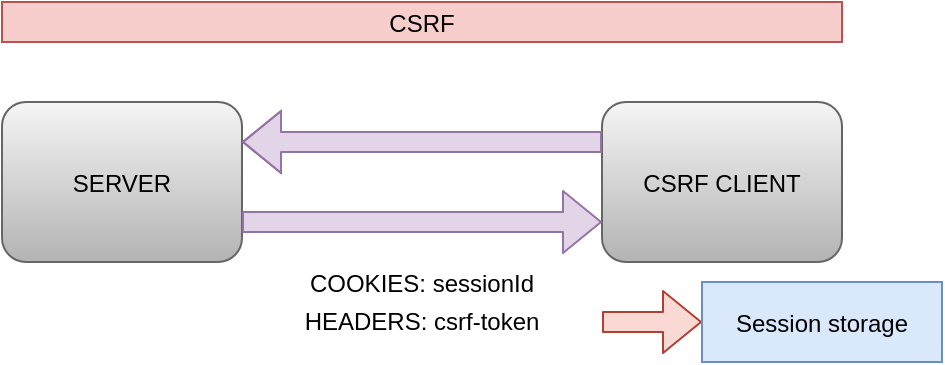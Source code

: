 <mxfile version="14.9.2" type="device"><diagram id="OsuokXlZBaUwDmeHYHiT" name="Page-1"><mxGraphModel dx="862" dy="482" grid="1" gridSize="10" guides="1" tooltips="1" connect="1" arrows="1" fold="1" page="1" pageScale="1" pageWidth="850" pageHeight="1100" math="0" shadow="0"><root><mxCell id="0"/><mxCell id="1" parent="0"/><mxCell id="VSf3pzt7wwxPSkzQgg8W-4" value="CSRF CLIENT" style="rounded=1;fillColor=#f5f5f5;strokeColor=#666666;gradientColor=#b3b3b3;fontColor=#000000;" parent="1" vertex="1"><mxGeometry x="580" y="440" width="120" height="80" as="geometry"/></mxCell><mxCell id="VSf3pzt7wwxPSkzQgg8W-5" value="SERVER" style="rounded=1;fillColor=#f5f5f5;strokeColor=#666666;gradientColor=#b3b3b3;fontColor=#000000;" parent="1" vertex="1"><mxGeometry x="280" y="440" width="120" height="80" as="geometry"/></mxCell><mxCell id="IAWqvyA0Hrl6rd0bh_4c-7" value="" style="shape=flexArrow;endArrow=classic;shadow=0;fontFamily=Helvetica;entryX=0;entryY=0.75;entryDx=0;entryDy=0;exitX=1;exitY=0.75;exitDx=0;exitDy=0;deletable=1;comic=0;orthogonalLoop=0;ignoreEdge=0;flowAnimation=0;noJump=0;cloneable=1;movable=1;bendable=1;backgroundOutline=0;metaEdit=0;fillColor=#e1d5e7;strokeColor=#9673a6;fontColor=#000000;" parent="1" source="VSf3pzt7wwxPSkzQgg8W-5" target="VSf3pzt7wwxPSkzQgg8W-4" edge="1"><mxGeometry width="50" height="50" relative="1" as="geometry"><mxPoint x="400" y="505" as="sourcePoint"/><mxPoint x="450" y="455" as="targetPoint"/></mxGeometry></mxCell><mxCell id="IAWqvyA0Hrl6rd0bh_4c-8" value="" style="shape=flexArrow;endArrow=classic;shadow=0;fontFamily=Helvetica;entryX=1;entryY=0.25;entryDx=0;entryDy=0;exitX=0;exitY=0.25;exitDx=0;exitDy=0;fillColor=#e1d5e7;strokeColor=#9673a6;fontColor=#000000;" parent="1" source="VSf3pzt7wwxPSkzQgg8W-4" target="VSf3pzt7wwxPSkzQgg8W-5" edge="1"><mxGeometry width="50" height="50" relative="1" as="geometry"><mxPoint x="560" y="460" as="sourcePoint"/><mxPoint x="410" y="460" as="targetPoint"/><Array as="points"><mxPoint x="520" y="460"/><mxPoint x="480" y="460"/></Array></mxGeometry></mxCell><mxCell id="IAWqvyA0Hrl6rd0bh_4c-15" value="COOKIES: sessionId" style="text;strokeColor=none;fillColor=none;align=center;verticalAlign=middle;rounded=0;fontFamily=Helvetica;fontColor=#000000;" parent="1" vertex="1"><mxGeometry x="360" y="520" width="260" height="20" as="geometry"/></mxCell><mxCell id="IAWqvyA0Hrl6rd0bh_4c-17" value="" style="edgeStyle=none;shape=flexArrow;comic=0;orthogonalLoop=1;jettySize=auto;shadow=0;fillColor=#fad9d5;strokeColor=#ae4132;fontColor=#000000;" parent="1" edge="1"><mxGeometry relative="1" as="geometry"><mxPoint x="630" y="550" as="targetPoint"/><mxPoint x="580" y="550" as="sourcePoint"/></mxGeometry></mxCell><mxCell id="IAWqvyA0Hrl6rd0bh_4c-18" value="Session storage" style="rounded=0;fontFamily=Helvetica;strokeColor=#6c8ebf;fillColor=#dae8fc;fontColor=#000000;" parent="1" vertex="1"><mxGeometry x="630" y="530" width="120" height="40" as="geometry"/></mxCell><mxCell id="IAWqvyA0Hrl6rd0bh_4c-20" value="CSRF" style="text;align=center;verticalAlign=middle;rounded=0;fontFamily=Helvetica;fillColor=#f8cecc;strokeColor=#b85450;fontColor=#000000;" parent="1" vertex="1"><mxGeometry x="280" y="390" width="420" height="20" as="geometry"/></mxCell><mxCell id="ivr63-KSrsQ04YABF09u-2" value="HEADERS: csrf-token" style="text;html=1;strokeColor=none;fillColor=none;align=center;verticalAlign=middle;whiteSpace=wrap;rounded=0;" vertex="1" parent="1"><mxGeometry x="400" y="540" width="180" height="20" as="geometry"/></mxCell></root></mxGraphModel></diagram></mxfile>